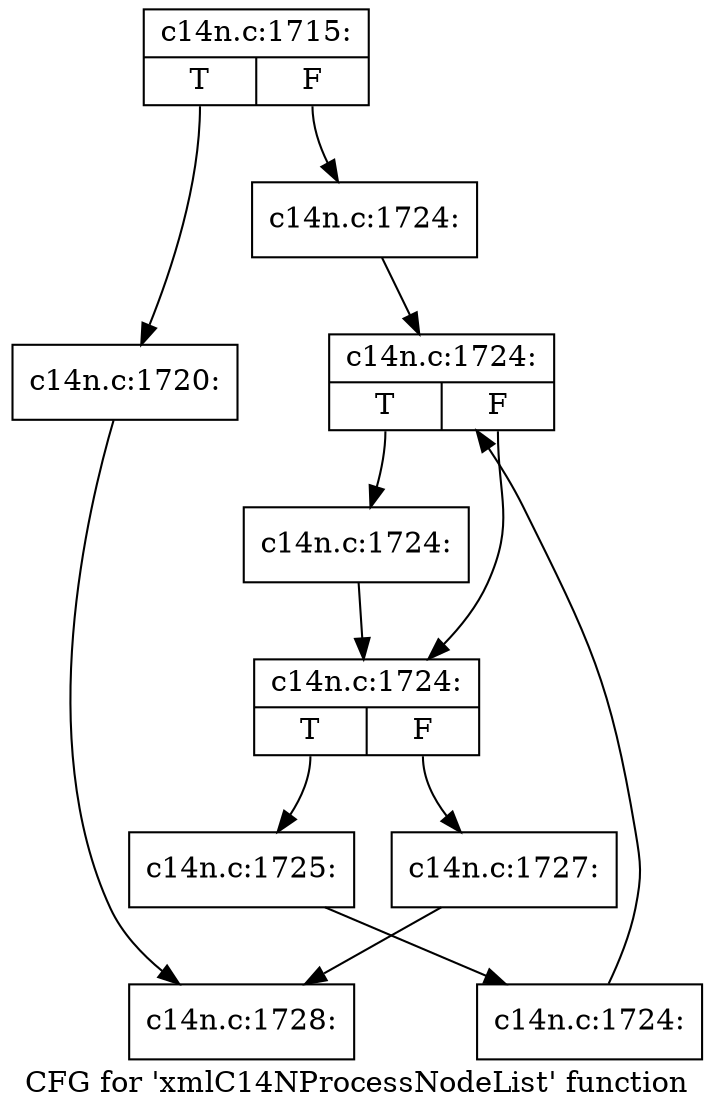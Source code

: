 digraph "CFG for 'xmlC14NProcessNodeList' function" {
	label="CFG for 'xmlC14NProcessNodeList' function";

	Node0x4aa8390 [shape=record,label="{c14n.c:1715:|{<s0>T|<s1>F}}"];
	Node0x4aa8390:s0 -> Node0x4a54630;
	Node0x4aa8390:s1 -> Node0x4a54680;
	Node0x4a54630 [shape=record,label="{c14n.c:1720:}"];
	Node0x4a54630 -> Node0x4aa9840;
	Node0x4a54680 [shape=record,label="{c14n.c:1724:}"];
	Node0x4a54680 -> Node0x4a858e0;
	Node0x4a858e0 [shape=record,label="{c14n.c:1724:|{<s0>T|<s1>F}}"];
	Node0x4a858e0:s0 -> Node0x4aabeb0;
	Node0x4a858e0:s1 -> Node0x4aabe60;
	Node0x4aabeb0 [shape=record,label="{c14n.c:1724:}"];
	Node0x4aabeb0 -> Node0x4aabe60;
	Node0x4aabe60 [shape=record,label="{c14n.c:1724:|{<s0>T|<s1>F}}"];
	Node0x4aabe60:s0 -> Node0x4aabe10;
	Node0x4aabe60:s1 -> Node0x4a85740;
	Node0x4aabe10 [shape=record,label="{c14n.c:1725:}"];
	Node0x4aabe10 -> Node0x4aabd80;
	Node0x4aabd80 [shape=record,label="{c14n.c:1724:}"];
	Node0x4aabd80 -> Node0x4a858e0;
	Node0x4a85740 [shape=record,label="{c14n.c:1727:}"];
	Node0x4a85740 -> Node0x4aa9840;
	Node0x4aa9840 [shape=record,label="{c14n.c:1728:}"];
}
